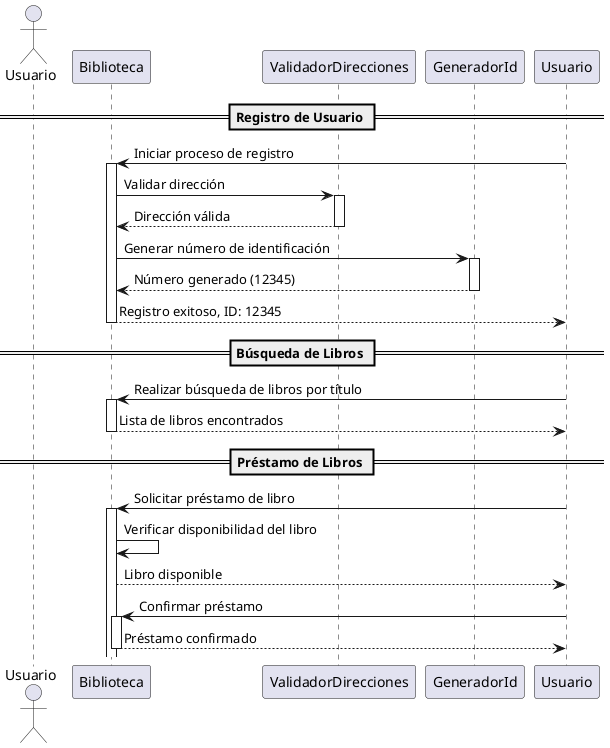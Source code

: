 @startuml
actor Usuario

participant "Biblioteca" as Bib
participant "ValidadorDirecciones" as Validador
participant "GeneradorId" as GeneradorId
participant "Usuario" as User

== Registro de Usuario ==

User -> Bib: Iniciar proceso de registro
activate Bib
Bib -> Validador: Validar dirección
activate Validador
Validador --> Bib: Dirección válida
deactivate Validador
Bib -> GeneradorId: Generar número de identificación
activate GeneradorId
GeneradorId --> Bib: Número generado (12345)
deactivate GeneradorId
Bib --> User: Registro exitoso, ID: 12345
deactivate Bib

== Búsqueda de Libros ==

User -> Bib: Realizar búsqueda de libros por título
activate Bib
Bib --> User: Lista de libros encontrados
deactivate Bib

== Préstamo de Libros ==

User -> Bib: Solicitar préstamo de libro
activate Bib
Bib -> Bib: Verificar disponibilidad del libro
Bib --> User: Libro disponible
User -> Bib: Confirmar préstamo
activate Bib
Bib --> User: Préstamo confirmado
deactivate Bib
deactivate User

@enduml